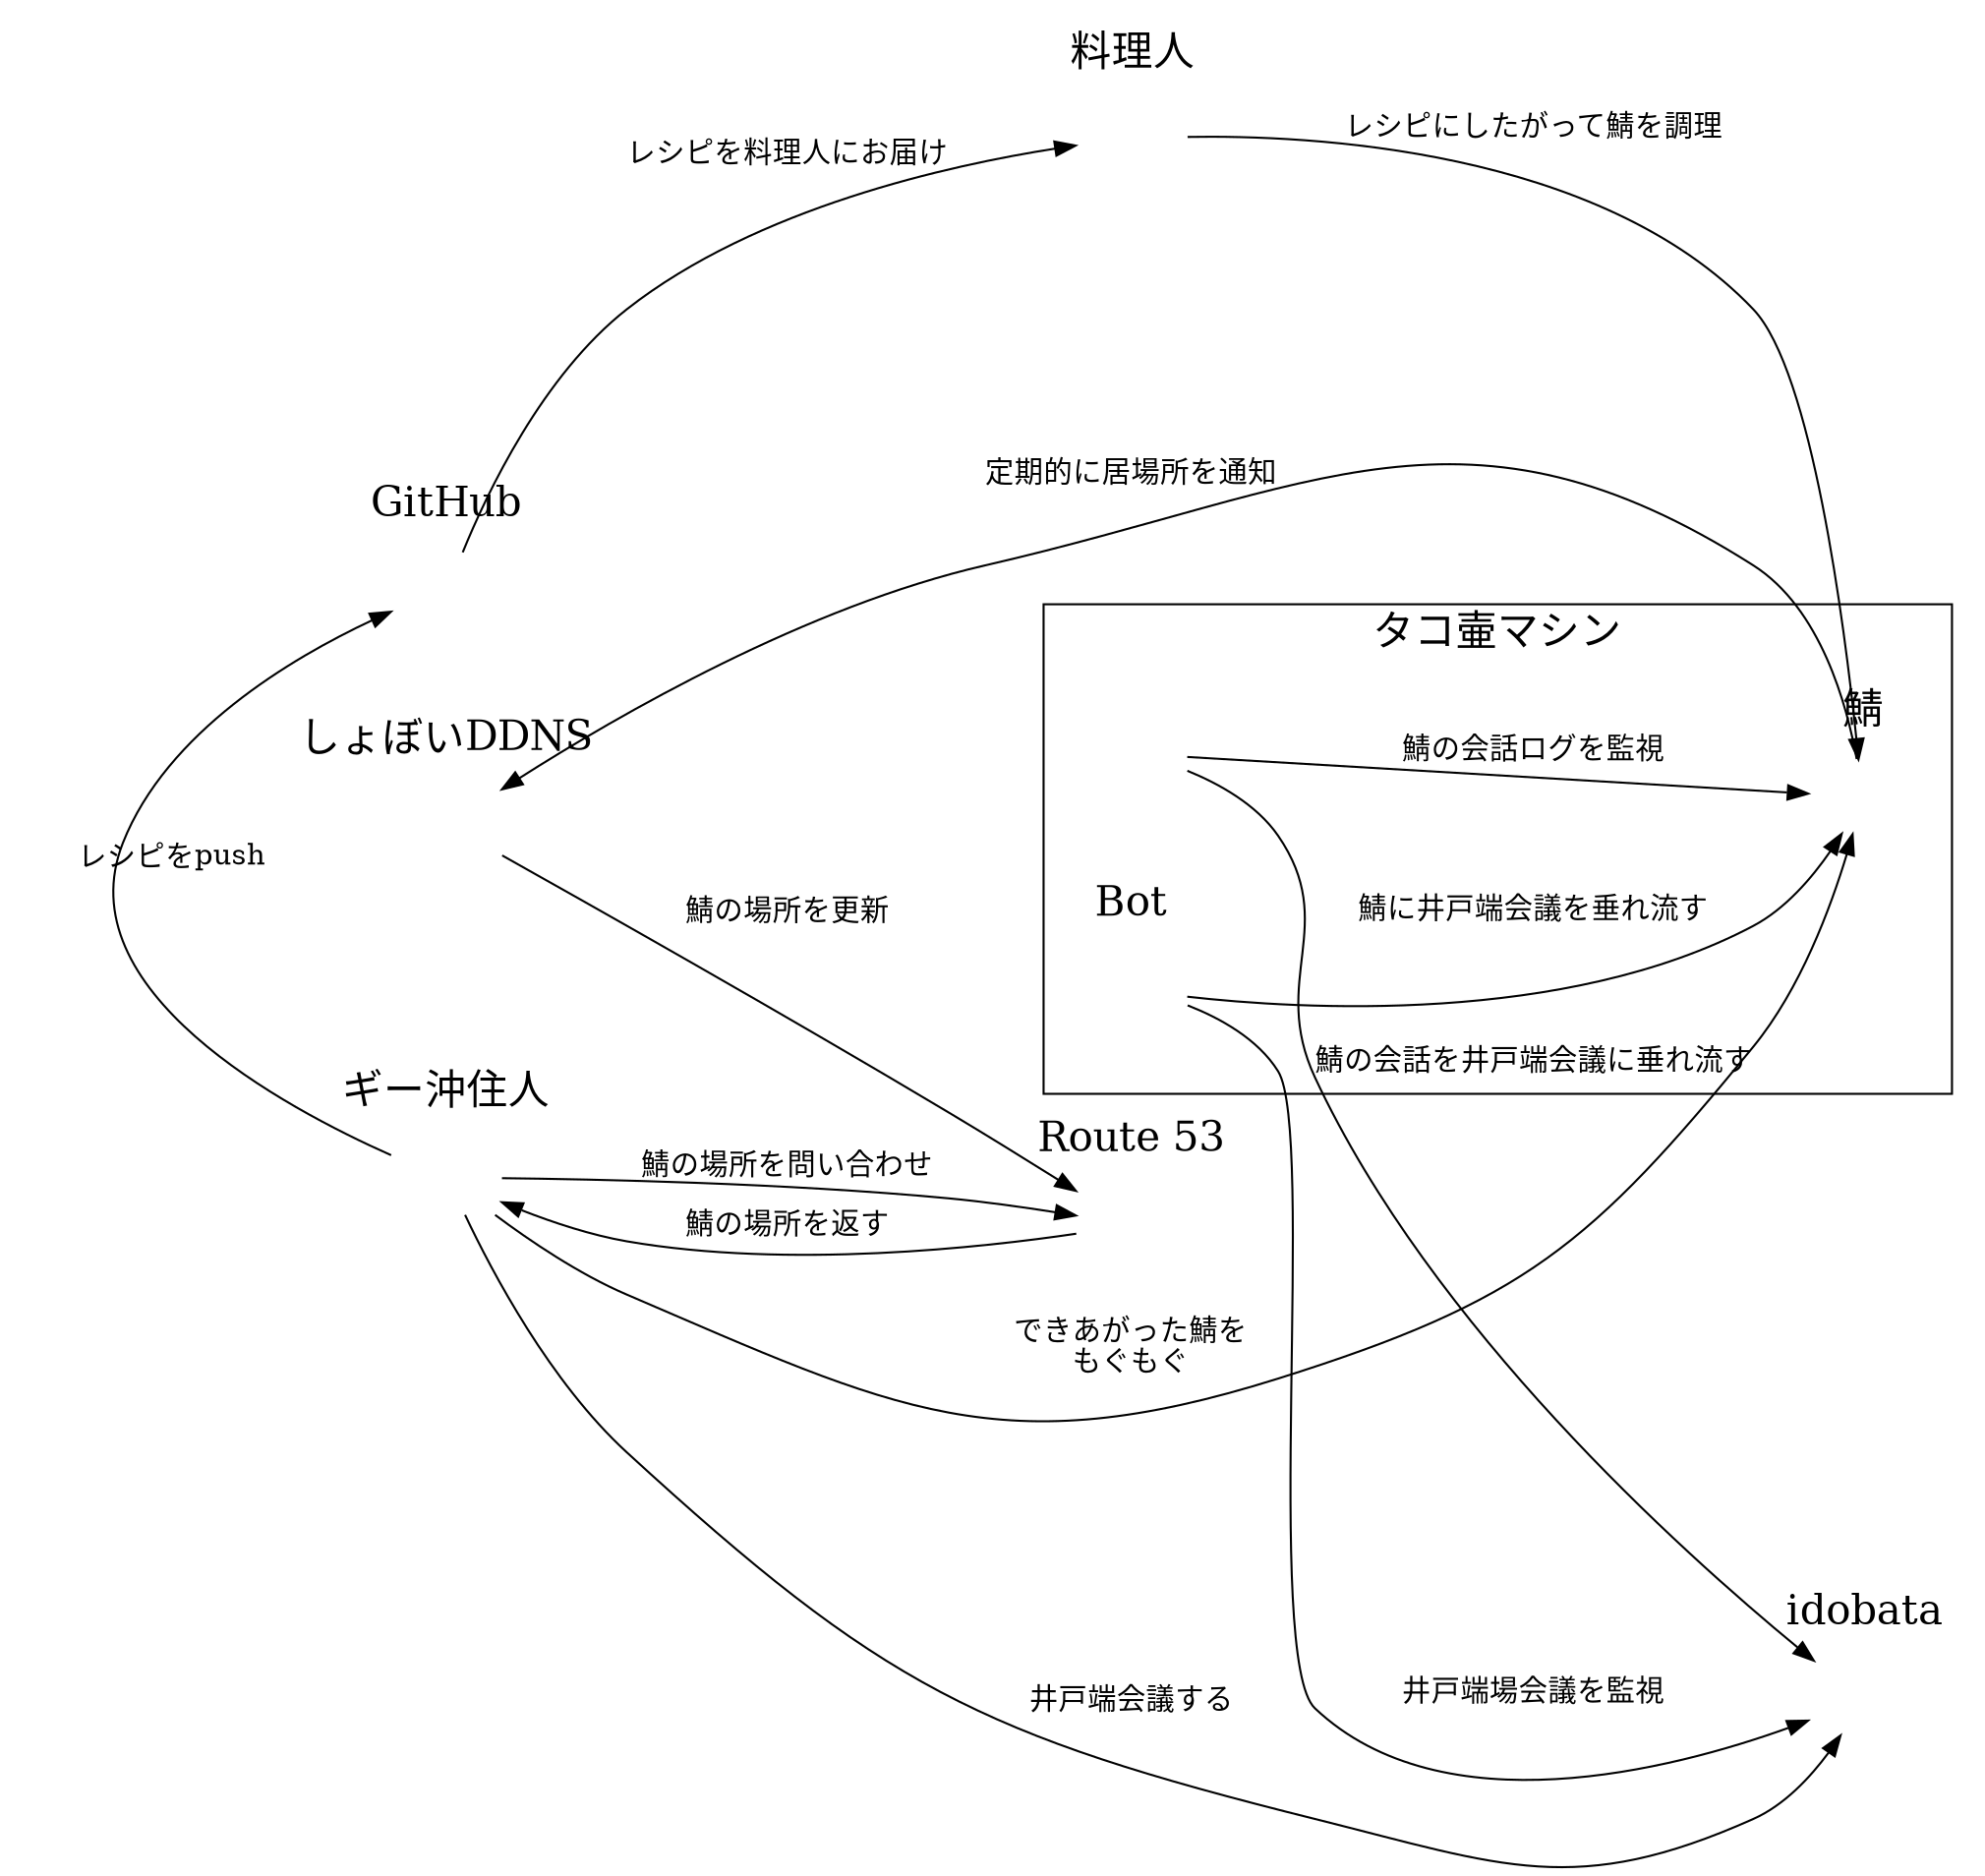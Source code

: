 digraph G {
  subgraph cluster0 {
    label="GitHub";
    penwidth="0";
    fontsize="20";
    GitHub;
  }
  subgraph cluster1 {
    label="料理人";
    penwidth="0";
    fontsize="20";
    TravisCI;
  }
  subgraph cluster2 {
    label="ギー沖住人";
    penwidth="0";
    fontsize="20";
    Geek;
  }
  subgraph cluster3 {
    label="しょぼいDDNS";
    penwidth="0";
    fontsize="20";
    ShyoboiDDNS;
  }
  subgraph cluster4 {
    label="Route 53";
    penwidth="0";
    fontsize="20";
    Route53;
  }
  subgraph cluster5 {
    subgraph cluster0 {
      label="鯖";
      penwidth="0";
      fontsize="20";
      Octpus;
    }
    subgraph cluster1 {
      label="Bot";
      penwidth="0";
      fontsize="20";
      Bot;
    }
    label="タコ壷マシン";
    fontsize="20";
    Octpus[image="/Users/sei/src/github.com/GeekHouseOkinawa/octpus/doc/remote_images/minecraft_200x200.png",label="",shape="none"];
    Bot[image="/Users/sei/src/github.com/GeekHouseOkinawa/octpus/doc/remote_images/creeper_200x200.png",label="",shape="none"];
    Fluentd[image="/Users/sei/src/github.com/GeekHouseOkinawa/octpus/doc/remote_images/fluentd_200x200.png",label="",shape="none"];
  }
  subgraph cluster6 {
    label="idobata";
    penwidth="0";
    fontsize="20";
    Idobata;
  }
  overlap="false";
  nodesep="1.1";
  rankdir="LR";
  GitHub[image="/Users/sei/src/github.com/GeekHouseOkinawa/octpus/doc/remote_images/mark_github_200x200.png",label="",shape="none"];
  TravisCI[image="/Users/sei/src/github.com/GeekHouseOkinawa/octpus/doc/remote_images/travis_200x200.png",label="",shape="none"];
  Geek[image="/Users/sei/src/github.com/GeekHouseOkinawa/octpus/doc/remote_images/person_200x200.png",label="",shape="none"];
  ShyoboiDDNS[image="/Users/sei/src/github.com/GeekHouseOkinawa/octpus/doc/remote_images/heroku_200x200.png",label="",shape="none"];
  Route53[image="/Users/sei/src/github.com/GeekHouseOkinawa/octpus/doc/remote_images/route53_200x200.png",label="",shape="none"];
  Idobata[image="/Users/sei/src/github.com/GeekHouseOkinawa/octpus/doc/remote_images/idobata_200x200.png",label="",shape="none"];
  Octpus;
  Bot;
  Fluentd;
  Geek -> Route53[label="鯖の場所を問い合わせ"];
  Route53 -> Geek[label="鯖の場所を返す"];
  GitHub -> TravisCI[label="レシピを料理人にお届け"];
  Geek -> GitHub[label="レシピをpush"];
  TravisCI -> Octpus[label="レシピにしたがって鯖を調理"];
  Geek -> Octpus[label="できあがった鯖を\nもぐもぐ"];
  Octpus -> ShyoboiDDNS[label="定期的に居場所を通知"];
  ShyoboiDDNS -> Route53[label="鯖の場所を更新"];
  Bot -> Idobata[label="井戸端場会議を監視"];
  Bot -> Octpus[label="鯖に井戸端会議を垂れ流す"];
  Fluentd -> Octpus[label="鯖の会話ログを監視"];
  Fluentd -> Idobata[label="鯖の会話を井戸端会議に垂れ流す"];
  Geek -> Idobata[label="井戸端会議する",minlen="2"];
}
